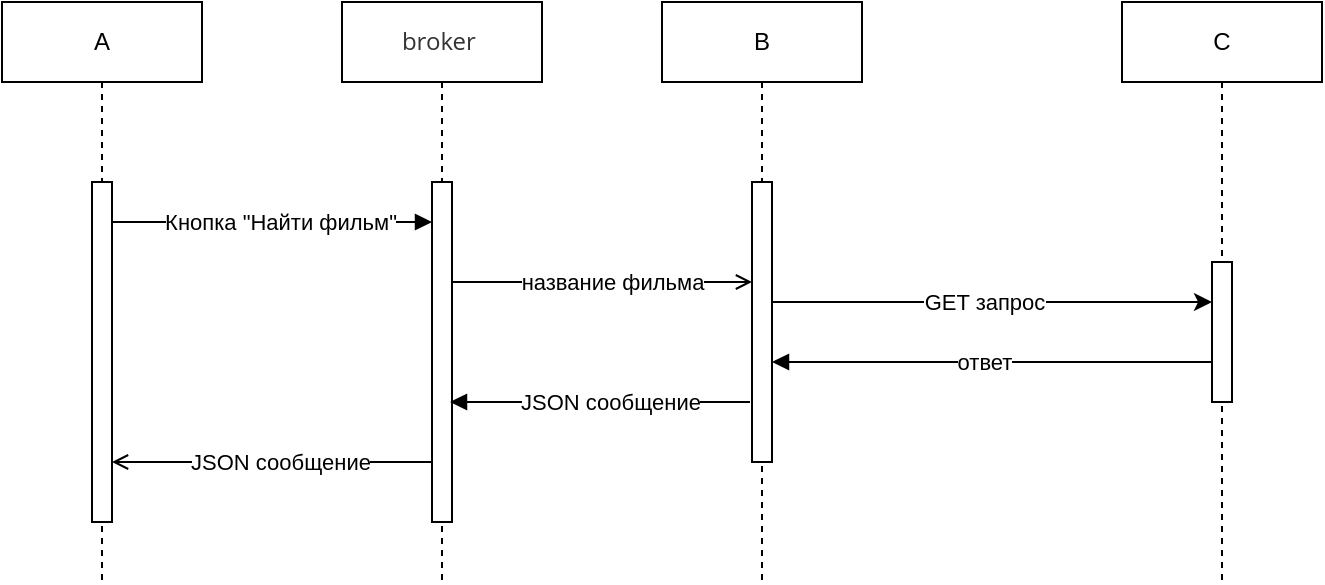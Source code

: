 <mxfile version="24.1.0" type="github">
  <diagram name="Страница — 1" id="W4llLAaXlTHx4EAEwzpX">
    <mxGraphModel dx="989" dy="592" grid="1" gridSize="10" guides="1" tooltips="1" connect="1" arrows="1" fold="1" page="1" pageScale="1" pageWidth="827" pageHeight="1169" math="0" shadow="0">
      <root>
        <mxCell id="0" />
        <mxCell id="1" parent="0" />
        <mxCell id="I8CzNJmio3kyzoa3Z3h3-2" value="B" style="shape=umlLifeline;perimeter=lifelinePerimeter;whiteSpace=wrap;html=1;container=1;dropTarget=0;collapsible=0;recursiveResize=0;outlineConnect=0;portConstraint=eastwest;newEdgeStyle={&quot;curved&quot;:0,&quot;rounded&quot;:0};" parent="1" vertex="1">
          <mxGeometry x="370" y="40" width="100" height="290" as="geometry" />
        </mxCell>
        <mxCell id="I8CzNJmio3kyzoa3Z3h3-5" value="" style="html=1;points=[[0,0,0,0,5],[0,1,0,0,-5],[1,0,0,0,5],[1,1,0,0,-5]];perimeter=orthogonalPerimeter;outlineConnect=0;targetShapes=umlLifeline;portConstraint=eastwest;newEdgeStyle={&quot;curved&quot;:0,&quot;rounded&quot;:0};" parent="I8CzNJmio3kyzoa3Z3h3-2" vertex="1">
          <mxGeometry x="45" y="90" width="10" height="140" as="geometry" />
        </mxCell>
        <mxCell id="I8CzNJmio3kyzoa3Z3h3-3" value="C" style="shape=umlLifeline;perimeter=lifelinePerimeter;whiteSpace=wrap;html=1;container=1;dropTarget=0;collapsible=0;recursiveResize=0;outlineConnect=0;portConstraint=eastwest;newEdgeStyle={&quot;curved&quot;:0,&quot;rounded&quot;:0};" parent="1" vertex="1">
          <mxGeometry x="600" y="40" width="100" height="290" as="geometry" />
        </mxCell>
        <mxCell id="I8CzNJmio3kyzoa3Z3h3-11" value="" style="html=1;points=[[0,0,0,0,5],[0,1,0,0,-5],[1,0,0,0,5],[1,1,0,0,-5]];perimeter=orthogonalPerimeter;outlineConnect=0;targetShapes=umlLifeline;portConstraint=eastwest;newEdgeStyle={&quot;curved&quot;:0,&quot;rounded&quot;:0};" parent="I8CzNJmio3kyzoa3Z3h3-3" vertex="1">
          <mxGeometry x="45" y="130" width="10" height="70" as="geometry" />
        </mxCell>
        <mxCell id="I8CzNJmio3kyzoa3Z3h3-6" value="" style="endArrow=block;html=1;rounded=0;endFill=1;" parent="1" edge="1">
          <mxGeometry width="50" height="50" relative="1" as="geometry">
            <mxPoint x="95" y="150" as="sourcePoint" />
            <mxPoint x="255" y="150" as="targetPoint" />
          </mxGeometry>
        </mxCell>
        <mxCell id="I8CzNJmio3kyzoa3Z3h3-10" value="Кнопка &quot;Найти фильм&quot;" style="edgeLabel;html=1;align=center;verticalAlign=middle;resizable=0;points=[];" parent="I8CzNJmio3kyzoa3Z3h3-6" vertex="1" connectable="0">
          <mxGeometry x="-0.245" y="-4" relative="1" as="geometry">
            <mxPoint x="23" y="-4" as="offset" />
          </mxGeometry>
        </mxCell>
        <mxCell id="3f7pC3w2NawyF1UuWKTi-1" value="A" style="shape=umlLifeline;perimeter=lifelinePerimeter;whiteSpace=wrap;html=1;container=1;dropTarget=0;collapsible=0;recursiveResize=0;outlineConnect=0;portConstraint=eastwest;newEdgeStyle={&quot;curved&quot;:0,&quot;rounded&quot;:0};" vertex="1" parent="1">
          <mxGeometry x="40" y="40" width="100" height="290" as="geometry" />
        </mxCell>
        <mxCell id="3f7pC3w2NawyF1UuWKTi-2" value="" style="html=1;points=[[0,0,0,0,5],[0,1,0,0,-5],[1,0,0,0,5],[1,1,0,0,-5]];perimeter=orthogonalPerimeter;outlineConnect=0;targetShapes=umlLifeline;portConstraint=eastwest;newEdgeStyle={&quot;curved&quot;:0,&quot;rounded&quot;:0};" vertex="1" parent="3f7pC3w2NawyF1UuWKTi-1">
          <mxGeometry x="45" y="90" width="10" height="170" as="geometry" />
        </mxCell>
        <mxCell id="3f7pC3w2NawyF1UuWKTi-3" value="&lt;p&gt;&lt;span style=&quot;color: rgb(51, 51, 51); font-family: &amp;quot;Open Sans&amp;quot;, sans-serif; text-align: start; text-wrap: nowrap; background-color: rgb(255, 255, 255);&quot;&gt;&lt;font style=&quot;font-size: 12px;&quot;&gt;broker&amp;nbsp;&lt;/font&gt;&lt;/span&gt;&lt;/p&gt;" style="shape=umlLifeline;perimeter=lifelinePerimeter;whiteSpace=wrap;html=1;container=1;dropTarget=0;collapsible=0;recursiveResize=0;outlineConnect=0;portConstraint=eastwest;newEdgeStyle={&quot;curved&quot;:0,&quot;rounded&quot;:0};" vertex="1" parent="1">
          <mxGeometry x="210" y="40" width="100" height="290" as="geometry" />
        </mxCell>
        <mxCell id="3f7pC3w2NawyF1UuWKTi-4" value="" style="html=1;points=[[0,0,0,0,5],[0,1,0,0,-5],[1,0,0,0,5],[1,1,0,0,-5]];perimeter=orthogonalPerimeter;outlineConnect=0;targetShapes=umlLifeline;portConstraint=eastwest;newEdgeStyle={&quot;curved&quot;:0,&quot;rounded&quot;:0};" vertex="1" parent="3f7pC3w2NawyF1UuWKTi-3">
          <mxGeometry x="45" y="90" width="10" height="170" as="geometry" />
        </mxCell>
        <mxCell id="3f7pC3w2NawyF1UuWKTi-5" value="" style="endArrow=open;html=1;rounded=0;endFill=0;" edge="1" parent="1" target="I8CzNJmio3kyzoa3Z3h3-5">
          <mxGeometry width="50" height="50" relative="1" as="geometry">
            <mxPoint x="265.0" y="180.0" as="sourcePoint" />
            <mxPoint x="420.19" y="180.0" as="targetPoint" />
          </mxGeometry>
        </mxCell>
        <mxCell id="3f7pC3w2NawyF1UuWKTi-6" value="название фильма" style="edgeLabel;html=1;align=center;verticalAlign=middle;resizable=0;points=[];" vertex="1" connectable="0" parent="3f7pC3w2NawyF1UuWKTi-5">
          <mxGeometry x="-0.245" y="-4" relative="1" as="geometry">
            <mxPoint x="23" y="-4" as="offset" />
          </mxGeometry>
        </mxCell>
        <mxCell id="3f7pC3w2NawyF1UuWKTi-7" value="" style="endArrow=classic;html=1;rounded=0;" edge="1" parent="1">
          <mxGeometry width="50" height="50" relative="1" as="geometry">
            <mxPoint x="425.0" y="190.0" as="sourcePoint" />
            <mxPoint x="645.0" y="190.0" as="targetPoint" />
          </mxGeometry>
        </mxCell>
        <mxCell id="3f7pC3w2NawyF1UuWKTi-8" value="GET запрос" style="edgeLabel;html=1;align=center;verticalAlign=middle;resizable=0;points=[];" vertex="1" connectable="0" parent="3f7pC3w2NawyF1UuWKTi-7">
          <mxGeometry x="-0.245" y="-4" relative="1" as="geometry">
            <mxPoint x="23" y="-4" as="offset" />
          </mxGeometry>
        </mxCell>
        <mxCell id="3f7pC3w2NawyF1UuWKTi-9" value="" style="endArrow=none;html=1;rounded=0;endFill=0;startArrow=block;startFill=1;" edge="1" parent="1">
          <mxGeometry width="50" height="50" relative="1" as="geometry">
            <mxPoint x="425.0" y="220.0" as="sourcePoint" />
            <mxPoint x="645.0" y="220.0" as="targetPoint" />
          </mxGeometry>
        </mxCell>
        <mxCell id="3f7pC3w2NawyF1UuWKTi-10" value="ответ" style="edgeLabel;html=1;align=center;verticalAlign=middle;resizable=0;points=[];" vertex="1" connectable="0" parent="3f7pC3w2NawyF1UuWKTi-9">
          <mxGeometry x="-0.245" y="-4" relative="1" as="geometry">
            <mxPoint x="23" y="-4" as="offset" />
          </mxGeometry>
        </mxCell>
        <mxCell id="3f7pC3w2NawyF1UuWKTi-11" value="" style="endArrow=none;html=1;rounded=0;endFill=0;startArrow=block;startFill=1;" edge="1" parent="1">
          <mxGeometry width="50" height="50" relative="1" as="geometry">
            <mxPoint x="264" y="240.0" as="sourcePoint" />
            <mxPoint x="414" y="240.0" as="targetPoint" />
          </mxGeometry>
        </mxCell>
        <mxCell id="3f7pC3w2NawyF1UuWKTi-12" value="JSON сообщение" style="edgeLabel;html=1;align=center;verticalAlign=middle;resizable=0;points=[];" vertex="1" connectable="0" parent="3f7pC3w2NawyF1UuWKTi-11">
          <mxGeometry x="-0.245" y="-4" relative="1" as="geometry">
            <mxPoint x="23" y="-4" as="offset" />
          </mxGeometry>
        </mxCell>
        <mxCell id="3f7pC3w2NawyF1UuWKTi-13" value="" style="endArrow=none;html=1;rounded=0;endFill=0;startArrow=open;startFill=0;" edge="1" parent="1">
          <mxGeometry width="50" height="50" relative="1" as="geometry">
            <mxPoint x="95" y="270.0" as="sourcePoint" />
            <mxPoint x="255" y="270.0" as="targetPoint" />
          </mxGeometry>
        </mxCell>
        <mxCell id="3f7pC3w2NawyF1UuWKTi-14" value="JSON сообщение" style="edgeLabel;html=1;align=center;verticalAlign=middle;resizable=0;points=[];" vertex="1" connectable="0" parent="3f7pC3w2NawyF1UuWKTi-13">
          <mxGeometry x="-0.245" y="-4" relative="1" as="geometry">
            <mxPoint x="23" y="-4" as="offset" />
          </mxGeometry>
        </mxCell>
      </root>
    </mxGraphModel>
  </diagram>
</mxfile>
